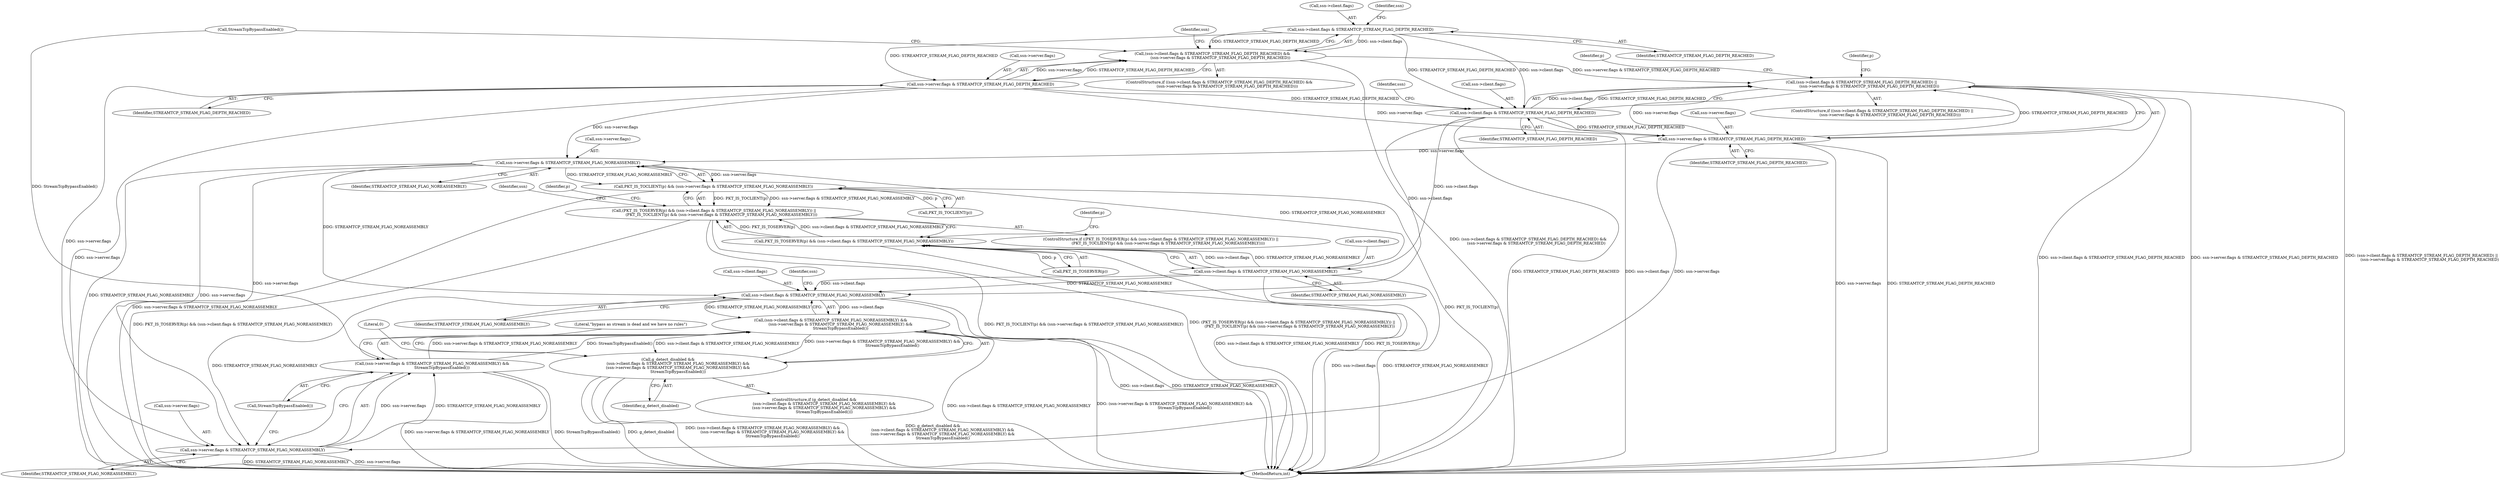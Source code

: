 digraph "0_suricata_843d0b7a10bb45627f94764a6c5d468a24143345@pointer" {
"1000729" [label="(Call,ssn->client.flags & STREAMTCP_STREAM_FLAG_DEPTH_REACHED)"];
"1000728" [label="(Call,(ssn->client.flags & STREAMTCP_STREAM_FLAG_DEPTH_REACHED) &&\n             (ssn->server.flags & STREAMTCP_STREAM_FLAG_DEPTH_REACHED))"];
"1000750" [label="(Call,(ssn->client.flags & STREAMTCP_STREAM_FLAG_DEPTH_REACHED) ||\n             (ssn->server.flags & STREAMTCP_STREAM_FLAG_DEPTH_REACHED))"];
"1000736" [label="(Call,ssn->server.flags & STREAMTCP_STREAM_FLAG_DEPTH_REACHED)"];
"1000751" [label="(Call,ssn->client.flags & STREAMTCP_STREAM_FLAG_DEPTH_REACHED)"];
"1000758" [label="(Call,ssn->server.flags & STREAMTCP_STREAM_FLAG_DEPTH_REACHED)"];
"1000786" [label="(Call,ssn->server.flags & STREAMTCP_STREAM_FLAG_NOREASSEMBLY)"];
"1000783" [label="(Call,PKT_IS_TOCLIENT(p) && (ssn->server.flags & STREAMTCP_STREAM_FLAG_NOREASSEMBLY))"];
"1000772" [label="(Call,(PKT_IS_TOSERVER(p) && (ssn->client.flags & STREAMTCP_STREAM_FLAG_NOREASSEMBLY)) ||\n            (PKT_IS_TOCLIENT(p) && (ssn->server.flags & STREAMTCP_STREAM_FLAG_NOREASSEMBLY)))"];
"1000816" [label="(Call,ssn->client.flags & STREAMTCP_STREAM_FLAG_NOREASSEMBLY)"];
"1000815" [label="(Call,(ssn->client.flags & STREAMTCP_STREAM_FLAG_NOREASSEMBLY) &&\n                (ssn->server.flags & STREAMTCP_STREAM_FLAG_NOREASSEMBLY) &&\n                StreamTcpBypassEnabled())"];
"1000813" [label="(Call,g_detect_disabled &&\n                (ssn->client.flags & STREAMTCP_STREAM_FLAG_NOREASSEMBLY) &&\n                (ssn->server.flags & STREAMTCP_STREAM_FLAG_NOREASSEMBLY) &&\n                StreamTcpBypassEnabled())"];
"1000824" [label="(Call,ssn->server.flags & STREAMTCP_STREAM_FLAG_NOREASSEMBLY)"];
"1000823" [label="(Call,(ssn->server.flags & STREAMTCP_STREAM_FLAG_NOREASSEMBLY) &&\n                StreamTcpBypassEnabled())"];
"1000776" [label="(Call,ssn->client.flags & STREAMTCP_STREAM_FLAG_NOREASSEMBLY)"];
"1000773" [label="(Call,PKT_IS_TOSERVER(p) && (ssn->client.flags & STREAMTCP_STREAM_FLAG_NOREASSEMBLY))"];
"1000830" [label="(Identifier,STREAMTCP_STREAM_FLAG_NOREASSEMBLY)"];
"1000774" [label="(Call,PKT_IS_TOSERVER(p))"];
"1000773" [label="(Call,PKT_IS_TOSERVER(p) && (ssn->client.flags & STREAMTCP_STREAM_FLAG_NOREASSEMBLY))"];
"1000742" [label="(Identifier,STREAMTCP_STREAM_FLAG_DEPTH_REACHED)"];
"1000834" [label="(Literal,\"bypass as stream is dead and we have no rules\")"];
"1000796" [label="(Identifier,p)"];
"1000764" [label="(Identifier,STREAMTCP_STREAM_FLAG_DEPTH_REACHED)"];
"1000784" [label="(Call,PKT_IS_TOCLIENT(p))"];
"1000816" [label="(Call,ssn->client.flags & STREAMTCP_STREAM_FLAG_NOREASSEMBLY)"];
"1000813" [label="(Call,g_detect_disabled &&\n                (ssn->client.flags & STREAMTCP_STREAM_FLAG_NOREASSEMBLY) &&\n                (ssn->server.flags & STREAMTCP_STREAM_FLAG_NOREASSEMBLY) &&\n                StreamTcpBypassEnabled())"];
"1000768" [label="(Identifier,p)"];
"1000815" [label="(Call,(ssn->client.flags & STREAMTCP_STREAM_FLAG_NOREASSEMBLY) &&\n                (ssn->server.flags & STREAMTCP_STREAM_FLAG_NOREASSEMBLY) &&\n                StreamTcpBypassEnabled())"];
"1000751" [label="(Call,ssn->client.flags & STREAMTCP_STREAM_FLAG_DEPTH_REACHED)"];
"1000730" [label="(Call,ssn->client.flags)"];
"1000838" [label="(Literal,0)"];
"1000729" [label="(Call,ssn->client.flags & STREAMTCP_STREAM_FLAG_DEPTH_REACHED)"];
"1000749" [label="(ControlStructure,if ((ssn->client.flags & STREAMTCP_STREAM_FLAG_DEPTH_REACHED) ||\n             (ssn->server.flags & STREAMTCP_STREAM_FLAG_DEPTH_REACHED)))"];
"1000759" [label="(Call,ssn->server.flags)"];
"1000824" [label="(Call,ssn->server.flags & STREAMTCP_STREAM_FLAG_NOREASSEMBLY)"];
"1000739" [label="(Identifier,ssn)"];
"1000827" [label="(Identifier,ssn)"];
"1000758" [label="(Call,ssn->server.flags & STREAMTCP_STREAM_FLAG_DEPTH_REACHED)"];
"1000785" [label="(Identifier,p)"];
"1000728" [label="(Call,(ssn->client.flags & STREAMTCP_STREAM_FLAG_DEPTH_REACHED) &&\n             (ssn->server.flags & STREAMTCP_STREAM_FLAG_DEPTH_REACHED))"];
"1000735" [label="(Identifier,STREAMTCP_STREAM_FLAG_DEPTH_REACHED)"];
"1000814" [label="(Identifier,g_detect_disabled)"];
"1000831" [label="(Call,StreamTcpBypassEnabled())"];
"1000802" [label="(Identifier,ssn)"];
"1000736" [label="(Call,ssn->server.flags & STREAMTCP_STREAM_FLAG_DEPTH_REACHED)"];
"1000754" [label="(Identifier,ssn)"];
"1000775" [label="(Identifier,p)"];
"1000757" [label="(Identifier,STREAMTCP_STREAM_FLAG_DEPTH_REACHED)"];
"1000771" [label="(ControlStructure,if ((PKT_IS_TOSERVER(p) && (ssn->client.flags & STREAMTCP_STREAM_FLAG_NOREASSEMBLY)) ||\n            (PKT_IS_TOCLIENT(p) && (ssn->server.flags & STREAMTCP_STREAM_FLAG_NOREASSEMBLY))))"];
"1000772" [label="(Call,(PKT_IS_TOSERVER(p) && (ssn->client.flags & STREAMTCP_STREAM_FLAG_NOREASSEMBLY)) ||\n            (PKT_IS_TOCLIENT(p) && (ssn->server.flags & STREAMTCP_STREAM_FLAG_NOREASSEMBLY)))"];
"1000776" [label="(Call,ssn->client.flags & STREAMTCP_STREAM_FLAG_NOREASSEMBLY)"];
"1000786" [label="(Call,ssn->server.flags & STREAMTCP_STREAM_FLAG_NOREASSEMBLY)"];
"1000750" [label="(Call,(ssn->client.flags & STREAMTCP_STREAM_FLAG_DEPTH_REACHED) ||\n             (ssn->server.flags & STREAMTCP_STREAM_FLAG_DEPTH_REACHED))"];
"1000783" [label="(Call,PKT_IS_TOCLIENT(p) && (ssn->server.flags & STREAMTCP_STREAM_FLAG_NOREASSEMBLY))"];
"1000823" [label="(Call,(ssn->server.flags & STREAMTCP_STREAM_FLAG_NOREASSEMBLY) &&\n                StreamTcpBypassEnabled())"];
"1000777" [label="(Call,ssn->client.flags)"];
"1000817" [label="(Call,ssn->client.flags)"];
"1000727" [label="(ControlStructure,if ((ssn->client.flags & STREAMTCP_STREAM_FLAG_DEPTH_REACHED) &&\n             (ssn->server.flags & STREAMTCP_STREAM_FLAG_DEPTH_REACHED)))"];
"1000822" [label="(Identifier,STREAMTCP_STREAM_FLAG_NOREASSEMBLY)"];
"1000792" [label="(Identifier,STREAMTCP_STREAM_FLAG_NOREASSEMBLY)"];
"1000787" [label="(Call,ssn->server.flags)"];
"1000812" [label="(ControlStructure,if (g_detect_disabled &&\n                (ssn->client.flags & STREAMTCP_STREAM_FLAG_NOREASSEMBLY) &&\n                (ssn->server.flags & STREAMTCP_STREAM_FLAG_NOREASSEMBLY) &&\n                StreamTcpBypassEnabled()))"];
"1000782" [label="(Identifier,STREAMTCP_STREAM_FLAG_NOREASSEMBLY)"];
"1000737" [label="(Call,ssn->server.flags)"];
"1000761" [label="(Identifier,ssn)"];
"1000752" [label="(Call,ssn->client.flags)"];
"1000884" [label="(MethodReturn,int)"];
"1000825" [label="(Call,ssn->server.flags)"];
"1000745" [label="(Call,StreamTcpBypassEnabled())"];
"1000729" -> "1000728"  [label="AST: "];
"1000729" -> "1000735"  [label="CFG: "];
"1000730" -> "1000729"  [label="AST: "];
"1000735" -> "1000729"  [label="AST: "];
"1000739" -> "1000729"  [label="CFG: "];
"1000728" -> "1000729"  [label="CFG: "];
"1000729" -> "1000728"  [label="DDG: ssn->client.flags"];
"1000729" -> "1000728"  [label="DDG: STREAMTCP_STREAM_FLAG_DEPTH_REACHED"];
"1000729" -> "1000736"  [label="DDG: STREAMTCP_STREAM_FLAG_DEPTH_REACHED"];
"1000729" -> "1000751"  [label="DDG: ssn->client.flags"];
"1000729" -> "1000751"  [label="DDG: STREAMTCP_STREAM_FLAG_DEPTH_REACHED"];
"1000728" -> "1000727"  [label="AST: "];
"1000728" -> "1000736"  [label="CFG: "];
"1000736" -> "1000728"  [label="AST: "];
"1000745" -> "1000728"  [label="CFG: "];
"1000754" -> "1000728"  [label="CFG: "];
"1000728" -> "1000884"  [label="DDG: (ssn->client.flags & STREAMTCP_STREAM_FLAG_DEPTH_REACHED) &&\n             (ssn->server.flags & STREAMTCP_STREAM_FLAG_DEPTH_REACHED)"];
"1000736" -> "1000728"  [label="DDG: ssn->server.flags"];
"1000736" -> "1000728"  [label="DDG: STREAMTCP_STREAM_FLAG_DEPTH_REACHED"];
"1000728" -> "1000750"  [label="DDG: ssn->server.flags & STREAMTCP_STREAM_FLAG_DEPTH_REACHED"];
"1000750" -> "1000749"  [label="AST: "];
"1000750" -> "1000751"  [label="CFG: "];
"1000750" -> "1000758"  [label="CFG: "];
"1000751" -> "1000750"  [label="AST: "];
"1000758" -> "1000750"  [label="AST: "];
"1000768" -> "1000750"  [label="CFG: "];
"1000775" -> "1000750"  [label="CFG: "];
"1000750" -> "1000884"  [label="DDG: ssn->client.flags & STREAMTCP_STREAM_FLAG_DEPTH_REACHED"];
"1000750" -> "1000884"  [label="DDG: ssn->server.flags & STREAMTCP_STREAM_FLAG_DEPTH_REACHED"];
"1000750" -> "1000884"  [label="DDG: (ssn->client.flags & STREAMTCP_STREAM_FLAG_DEPTH_REACHED) ||\n             (ssn->server.flags & STREAMTCP_STREAM_FLAG_DEPTH_REACHED)"];
"1000751" -> "1000750"  [label="DDG: ssn->client.flags"];
"1000751" -> "1000750"  [label="DDG: STREAMTCP_STREAM_FLAG_DEPTH_REACHED"];
"1000758" -> "1000750"  [label="DDG: ssn->server.flags"];
"1000758" -> "1000750"  [label="DDG: STREAMTCP_STREAM_FLAG_DEPTH_REACHED"];
"1000736" -> "1000742"  [label="CFG: "];
"1000737" -> "1000736"  [label="AST: "];
"1000742" -> "1000736"  [label="AST: "];
"1000736" -> "1000884"  [label="DDG: ssn->server.flags"];
"1000736" -> "1000751"  [label="DDG: STREAMTCP_STREAM_FLAG_DEPTH_REACHED"];
"1000736" -> "1000758"  [label="DDG: ssn->server.flags"];
"1000736" -> "1000786"  [label="DDG: ssn->server.flags"];
"1000736" -> "1000824"  [label="DDG: ssn->server.flags"];
"1000751" -> "1000757"  [label="CFG: "];
"1000752" -> "1000751"  [label="AST: "];
"1000757" -> "1000751"  [label="AST: "];
"1000761" -> "1000751"  [label="CFG: "];
"1000751" -> "1000884"  [label="DDG: STREAMTCP_STREAM_FLAG_DEPTH_REACHED"];
"1000751" -> "1000884"  [label="DDG: ssn->client.flags"];
"1000751" -> "1000758"  [label="DDG: STREAMTCP_STREAM_FLAG_DEPTH_REACHED"];
"1000751" -> "1000776"  [label="DDG: ssn->client.flags"];
"1000751" -> "1000816"  [label="DDG: ssn->client.flags"];
"1000758" -> "1000764"  [label="CFG: "];
"1000759" -> "1000758"  [label="AST: "];
"1000764" -> "1000758"  [label="AST: "];
"1000758" -> "1000884"  [label="DDG: ssn->server.flags"];
"1000758" -> "1000884"  [label="DDG: STREAMTCP_STREAM_FLAG_DEPTH_REACHED"];
"1000758" -> "1000786"  [label="DDG: ssn->server.flags"];
"1000758" -> "1000824"  [label="DDG: ssn->server.flags"];
"1000786" -> "1000783"  [label="AST: "];
"1000786" -> "1000792"  [label="CFG: "];
"1000787" -> "1000786"  [label="AST: "];
"1000792" -> "1000786"  [label="AST: "];
"1000783" -> "1000786"  [label="CFG: "];
"1000786" -> "1000884"  [label="DDG: STREAMTCP_STREAM_FLAG_NOREASSEMBLY"];
"1000786" -> "1000884"  [label="DDG: ssn->server.flags"];
"1000786" -> "1000783"  [label="DDG: ssn->server.flags"];
"1000786" -> "1000783"  [label="DDG: STREAMTCP_STREAM_FLAG_NOREASSEMBLY"];
"1000776" -> "1000786"  [label="DDG: STREAMTCP_STREAM_FLAG_NOREASSEMBLY"];
"1000786" -> "1000816"  [label="DDG: STREAMTCP_STREAM_FLAG_NOREASSEMBLY"];
"1000786" -> "1000824"  [label="DDG: ssn->server.flags"];
"1000783" -> "1000772"  [label="AST: "];
"1000783" -> "1000784"  [label="CFG: "];
"1000784" -> "1000783"  [label="AST: "];
"1000772" -> "1000783"  [label="CFG: "];
"1000783" -> "1000884"  [label="DDG: ssn->server.flags & STREAMTCP_STREAM_FLAG_NOREASSEMBLY"];
"1000783" -> "1000884"  [label="DDG: PKT_IS_TOCLIENT(p)"];
"1000783" -> "1000772"  [label="DDG: PKT_IS_TOCLIENT(p)"];
"1000783" -> "1000772"  [label="DDG: ssn->server.flags & STREAMTCP_STREAM_FLAG_NOREASSEMBLY"];
"1000784" -> "1000783"  [label="DDG: p"];
"1000772" -> "1000771"  [label="AST: "];
"1000772" -> "1000773"  [label="CFG: "];
"1000773" -> "1000772"  [label="AST: "];
"1000796" -> "1000772"  [label="CFG: "];
"1000802" -> "1000772"  [label="CFG: "];
"1000772" -> "1000884"  [label="DDG: PKT_IS_TOSERVER(p) && (ssn->client.flags & STREAMTCP_STREAM_FLAG_NOREASSEMBLY)"];
"1000772" -> "1000884"  [label="DDG: PKT_IS_TOCLIENT(p) && (ssn->server.flags & STREAMTCP_STREAM_FLAG_NOREASSEMBLY)"];
"1000772" -> "1000884"  [label="DDG: (PKT_IS_TOSERVER(p) && (ssn->client.flags & STREAMTCP_STREAM_FLAG_NOREASSEMBLY)) ||\n            (PKT_IS_TOCLIENT(p) && (ssn->server.flags & STREAMTCP_STREAM_FLAG_NOREASSEMBLY))"];
"1000773" -> "1000772"  [label="DDG: PKT_IS_TOSERVER(p)"];
"1000773" -> "1000772"  [label="DDG: ssn->client.flags & STREAMTCP_STREAM_FLAG_NOREASSEMBLY"];
"1000816" -> "1000815"  [label="AST: "];
"1000816" -> "1000822"  [label="CFG: "];
"1000817" -> "1000816"  [label="AST: "];
"1000822" -> "1000816"  [label="AST: "];
"1000827" -> "1000816"  [label="CFG: "];
"1000815" -> "1000816"  [label="CFG: "];
"1000816" -> "1000884"  [label="DDG: ssn->client.flags"];
"1000816" -> "1000884"  [label="DDG: STREAMTCP_STREAM_FLAG_NOREASSEMBLY"];
"1000816" -> "1000815"  [label="DDG: ssn->client.flags"];
"1000816" -> "1000815"  [label="DDG: STREAMTCP_STREAM_FLAG_NOREASSEMBLY"];
"1000776" -> "1000816"  [label="DDG: ssn->client.flags"];
"1000776" -> "1000816"  [label="DDG: STREAMTCP_STREAM_FLAG_NOREASSEMBLY"];
"1000816" -> "1000824"  [label="DDG: STREAMTCP_STREAM_FLAG_NOREASSEMBLY"];
"1000815" -> "1000813"  [label="AST: "];
"1000815" -> "1000823"  [label="CFG: "];
"1000823" -> "1000815"  [label="AST: "];
"1000813" -> "1000815"  [label="CFG: "];
"1000815" -> "1000884"  [label="DDG: ssn->client.flags & STREAMTCP_STREAM_FLAG_NOREASSEMBLY"];
"1000815" -> "1000884"  [label="DDG: (ssn->server.flags & STREAMTCP_STREAM_FLAG_NOREASSEMBLY) &&\n                StreamTcpBypassEnabled()"];
"1000815" -> "1000813"  [label="DDG: ssn->client.flags & STREAMTCP_STREAM_FLAG_NOREASSEMBLY"];
"1000815" -> "1000813"  [label="DDG: (ssn->server.flags & STREAMTCP_STREAM_FLAG_NOREASSEMBLY) &&\n                StreamTcpBypassEnabled()"];
"1000823" -> "1000815"  [label="DDG: ssn->server.flags & STREAMTCP_STREAM_FLAG_NOREASSEMBLY"];
"1000823" -> "1000815"  [label="DDG: StreamTcpBypassEnabled()"];
"1000813" -> "1000812"  [label="AST: "];
"1000813" -> "1000814"  [label="CFG: "];
"1000814" -> "1000813"  [label="AST: "];
"1000834" -> "1000813"  [label="CFG: "];
"1000838" -> "1000813"  [label="CFG: "];
"1000813" -> "1000884"  [label="DDG: g_detect_disabled"];
"1000813" -> "1000884"  [label="DDG: (ssn->client.flags & STREAMTCP_STREAM_FLAG_NOREASSEMBLY) &&\n                (ssn->server.flags & STREAMTCP_STREAM_FLAG_NOREASSEMBLY) &&\n                StreamTcpBypassEnabled()"];
"1000813" -> "1000884"  [label="DDG: g_detect_disabled &&\n                (ssn->client.flags & STREAMTCP_STREAM_FLAG_NOREASSEMBLY) &&\n                (ssn->server.flags & STREAMTCP_STREAM_FLAG_NOREASSEMBLY) &&\n                StreamTcpBypassEnabled()"];
"1000824" -> "1000823"  [label="AST: "];
"1000824" -> "1000830"  [label="CFG: "];
"1000825" -> "1000824"  [label="AST: "];
"1000830" -> "1000824"  [label="AST: "];
"1000831" -> "1000824"  [label="CFG: "];
"1000823" -> "1000824"  [label="CFG: "];
"1000824" -> "1000884"  [label="DDG: STREAMTCP_STREAM_FLAG_NOREASSEMBLY"];
"1000824" -> "1000884"  [label="DDG: ssn->server.flags"];
"1000824" -> "1000823"  [label="DDG: ssn->server.flags"];
"1000824" -> "1000823"  [label="DDG: STREAMTCP_STREAM_FLAG_NOREASSEMBLY"];
"1000823" -> "1000831"  [label="CFG: "];
"1000831" -> "1000823"  [label="AST: "];
"1000823" -> "1000884"  [label="DDG: ssn->server.flags & STREAMTCP_STREAM_FLAG_NOREASSEMBLY"];
"1000823" -> "1000884"  [label="DDG: StreamTcpBypassEnabled()"];
"1000745" -> "1000823"  [label="DDG: StreamTcpBypassEnabled()"];
"1000776" -> "1000773"  [label="AST: "];
"1000776" -> "1000782"  [label="CFG: "];
"1000777" -> "1000776"  [label="AST: "];
"1000782" -> "1000776"  [label="AST: "];
"1000773" -> "1000776"  [label="CFG: "];
"1000776" -> "1000884"  [label="DDG: STREAMTCP_STREAM_FLAG_NOREASSEMBLY"];
"1000776" -> "1000884"  [label="DDG: ssn->client.flags"];
"1000776" -> "1000773"  [label="DDG: ssn->client.flags"];
"1000776" -> "1000773"  [label="DDG: STREAMTCP_STREAM_FLAG_NOREASSEMBLY"];
"1000773" -> "1000774"  [label="CFG: "];
"1000774" -> "1000773"  [label="AST: "];
"1000785" -> "1000773"  [label="CFG: "];
"1000773" -> "1000884"  [label="DDG: ssn->client.flags & STREAMTCP_STREAM_FLAG_NOREASSEMBLY"];
"1000773" -> "1000884"  [label="DDG: PKT_IS_TOSERVER(p)"];
"1000774" -> "1000773"  [label="DDG: p"];
}
